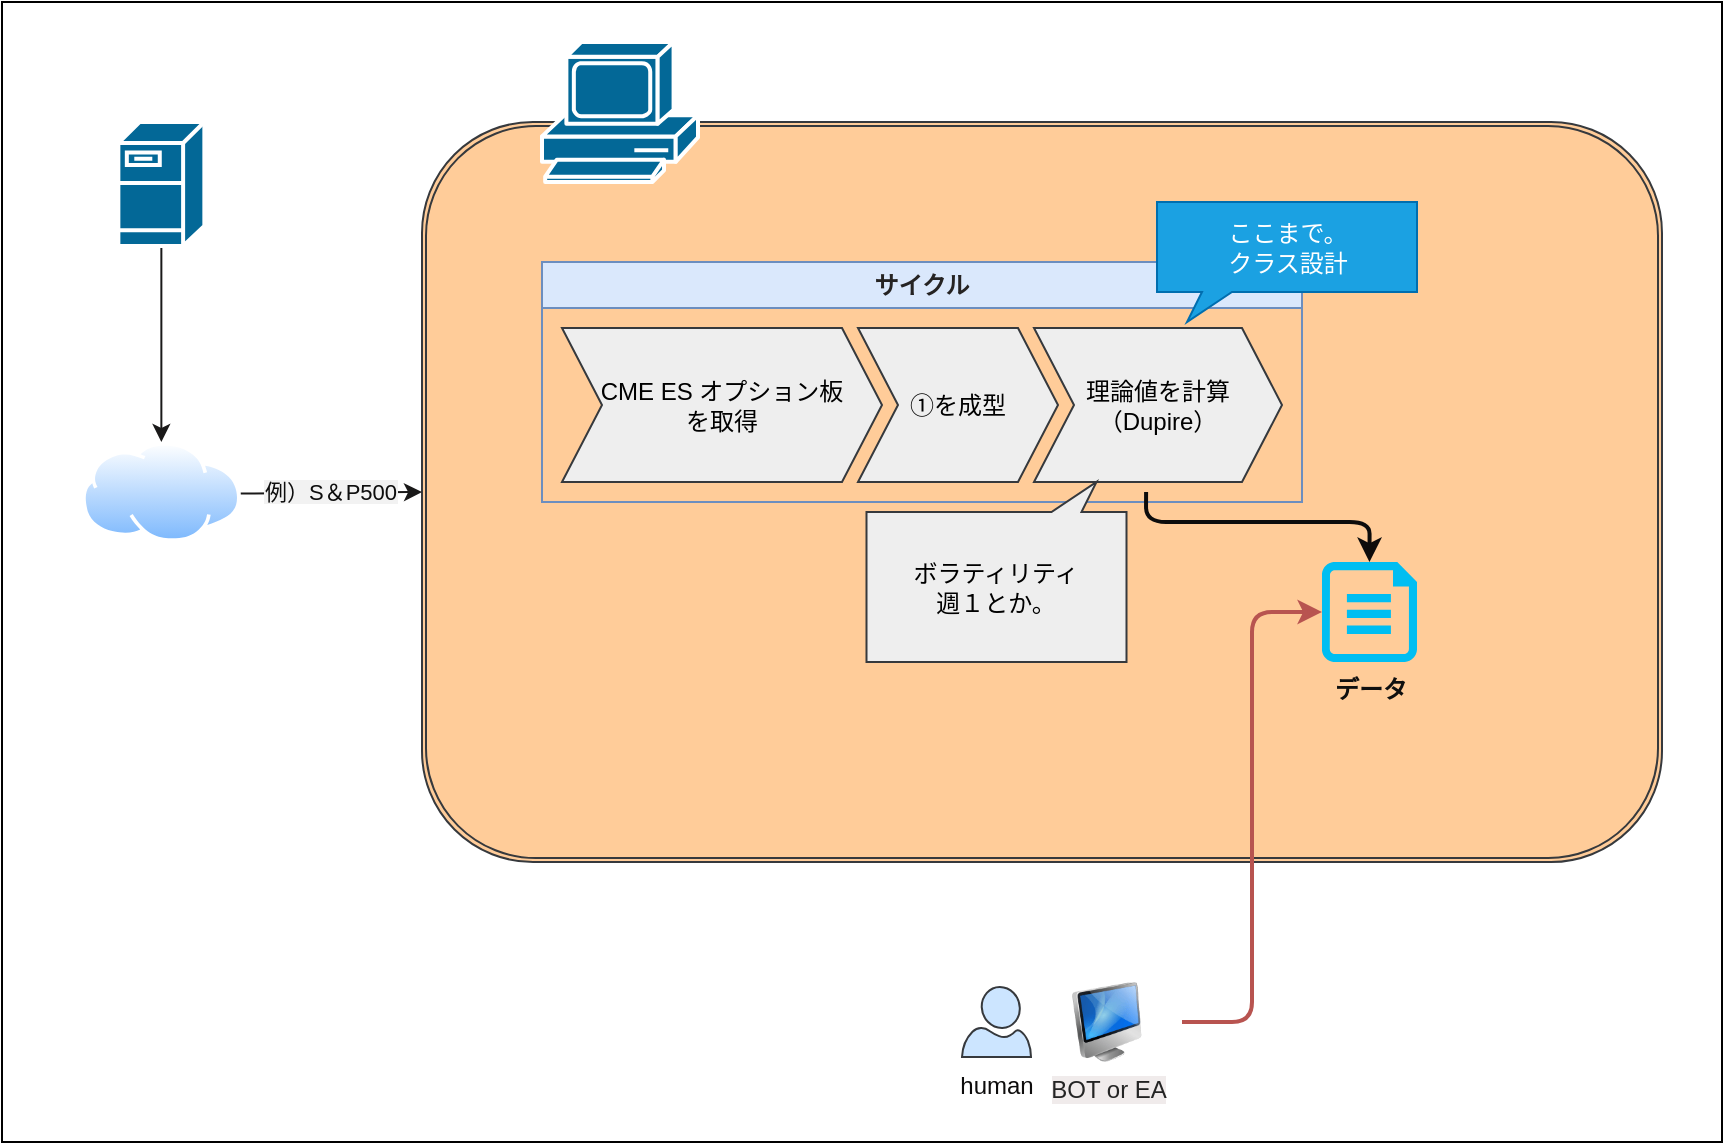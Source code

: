 <mxfile>
    <diagram id="IdgnXEe-6lJD7oLkzVtX" name="ページ1">
        <mxGraphModel dx="933" dy="523" grid="1" gridSize="10" guides="1" tooltips="1" connect="1" arrows="1" fold="1" page="1" pageScale="1" pageWidth="1169" pageHeight="827" math="0" shadow="0">
            <root>
                <mxCell id="0"/>
                <mxCell id="1" parent="0"/>
                <mxCell id="29" value="" style="rounded=0;whiteSpace=wrap;html=1;" vertex="1" parent="1">
                    <mxGeometry x="70" y="80" width="860" height="570" as="geometry"/>
                </mxCell>
                <mxCell id="8" style="edgeStyle=none;html=1;strokeColor=#1a1919;" parent="1" source="3" target="4" edge="1">
                    <mxGeometry relative="1" as="geometry"/>
                </mxCell>
                <mxCell id="5" value="" style="shape=ext;double=1;rounded=1;whiteSpace=wrap;html=1;fillColor=#ffcc99;strokeColor=#36393d;" parent="1" vertex="1">
                    <mxGeometry x="280" y="140" width="620" height="370" as="geometry"/>
                </mxCell>
                <mxCell id="2" value="" style="shape=mxgraph.cisco.computers_and_peripherals.pc;sketch=0;html=1;pointerEvents=1;dashed=0;fillColor=#036897;strokeColor=#ffffff;strokeWidth=2;verticalLabelPosition=bottom;verticalAlign=top;align=center;outlineConnect=0;" parent="1" vertex="1">
                    <mxGeometry x="340" y="100" width="78" height="70" as="geometry"/>
                </mxCell>
                <mxCell id="3" value="&lt;div style=&quot;text-align: left; line-height: 100%;&quot;&gt;&lt;b style=&quot;background-color: initial;&quot;&gt;yfinance&lt;/b&gt;&lt;/div&gt;" style="shape=mxgraph.cisco.servers.fileserver;sketch=0;html=1;pointerEvents=1;dashed=0;fillColor=#036897;strokeColor=#ffffff;strokeWidth=2;verticalLabelPosition=bottom;verticalAlign=top;align=center;outlineConnect=0;fontColor=none;noLabel=1;" parent="1" vertex="1">
                    <mxGeometry x="128.18" y="140" width="43" height="62" as="geometry"/>
                </mxCell>
                <mxCell id="9" value="&lt;font style=&quot;background-color: rgb(242, 242, 242);&quot; color=&quot;#0d0d0d&quot;&gt;例）S＆P500&lt;/font&gt;" style="edgeStyle=none;html=1;entryX=0;entryY=0.5;entryDx=0;entryDy=0;strokeColor=#1a1919;" parent="1" source="4" target="5" edge="1">
                    <mxGeometry x="-0.006" relative="1" as="geometry">
                        <mxPoint as="offset"/>
                    </mxGeometry>
                </mxCell>
                <mxCell id="4" value="" style="aspect=fixed;perimeter=ellipsePerimeter;html=1;align=center;shadow=0;dashed=0;spacingTop=3;image;image=img/lib/active_directory/internet_cloud.svg;" parent="1" vertex="1">
                    <mxGeometry x="110" y="300" width="79.37" height="50" as="geometry"/>
                </mxCell>
                <mxCell id="10" value="&lt;font color=&quot;#252323&quot;&gt;サイクル&lt;/font&gt;" style="swimlane;childLayout=stackLayout;horizontal=1;fillColor=#dae8fc;horizontalStack=1;resizeParent=1;resizeParentMax=0;resizeLast=0;collapsible=0;strokeColor=#6c8ebf;stackBorder=10;stackSpacing=-12;resizable=1;align=center;points=[];whiteSpace=wrap;html=1;" parent="1" vertex="1">
                    <mxGeometry x="340" y="210" width="380" height="120" as="geometry"/>
                </mxCell>
                <mxCell id="11" value="CME ES オプション板&lt;br&gt;を取得" style="shape=step;perimeter=stepPerimeter;fixedSize=1;points=[];whiteSpace=wrap;html=1;fillColor=#eeeeee;strokeColor=#36393d;fontColor=#000000;" parent="10" vertex="1">
                    <mxGeometry x="10" y="33" width="160" height="77" as="geometry"/>
                </mxCell>
                <mxCell id="12" value="①を成型" style="shape=step;perimeter=stepPerimeter;fixedSize=1;points=[];whiteSpace=wrap;html=1;fillColor=#eeeeee;strokeColor=#36393d;fontColor=#000000;" parent="10" vertex="1">
                    <mxGeometry x="158" y="33" width="100" height="77" as="geometry"/>
                </mxCell>
                <mxCell id="13" value="理論値を計算&lt;br&gt;（Dupire）" style="shape=step;perimeter=stepPerimeter;fixedSize=1;points=[];whiteSpace=wrap;html=1;fillColor=#eeeeee;strokeColor=#36393d;fontColor=#000000;" parent="10" vertex="1">
                    <mxGeometry x="246" y="33" width="124" height="77" as="geometry"/>
                </mxCell>
                <mxCell id="20" value="&lt;font&gt;ボラティリティ&lt;br&gt;週１とか。&lt;br&gt;&lt;/font&gt;" style="whiteSpace=wrap;html=1;shape=mxgraph.basic.rectCallout;dx=30;dy=15;boundedLbl=1;direction=west;fillColor=#eeeeee;strokeColor=#36393d;fontColor=#000000;" parent="1" vertex="1">
                    <mxGeometry x="502.25" y="320" width="130" height="90" as="geometry"/>
                </mxCell>
                <mxCell id="21" value="&lt;font color=&quot;#0f0f0f&quot;&gt;&lt;b&gt;データ&lt;/b&gt;&lt;/font&gt;" style="verticalLabelPosition=bottom;html=1;verticalAlign=top;align=center;strokeColor=none;fillColor=#00BEF2;shape=mxgraph.azure.cloud_services_configuration_file;pointerEvents=1;fontColor=#FFFFFF;" parent="1" vertex="1">
                    <mxGeometry x="730" y="360" width="47.5" height="50" as="geometry"/>
                </mxCell>
                <mxCell id="22" style="edgeStyle=orthogonalEdgeStyle;html=1;fontColor=#0f0f0f;entryX=0.5;entryY=0;entryDx=0;entryDy=0;entryPerimeter=0;exitX=0.452;exitY=1.065;exitDx=0;exitDy=0;exitPerimeter=0;strokeColor=#0d0c0c;strokeWidth=2;" parent="1" source="13" target="21" edge="1">
                    <mxGeometry relative="1" as="geometry">
                        <Array as="points">
                            <mxPoint x="642" y="340"/>
                            <mxPoint x="754" y="340"/>
                        </Array>
                    </mxGeometry>
                </mxCell>
                <mxCell id="24" style="edgeStyle=orthogonalEdgeStyle;html=1;strokeColor=#b85450;strokeWidth=2;fontColor=#f4f0f0;entryX=0;entryY=0.5;entryDx=0;entryDy=0;entryPerimeter=0;fillColor=#f8cecc;" parent="1" source="23" target="21" edge="1">
                    <mxGeometry relative="1" as="geometry"/>
                </mxCell>
                <mxCell id="23" value="&lt;font&gt;&lt;span style=&quot;background-color: rgb(240, 235, 235);&quot;&gt;BOT or EA&lt;/span&gt;&lt;br&gt;&lt;/font&gt;" style="image;html=1;image=img/lib/clip_art/computers/iMac_128x128.png;fillColor=#f9f7ed;strokeColor=#36393d;fontColor=#242424;" parent="1" vertex="1">
                    <mxGeometry x="585" y="570" width="75" height="40" as="geometry"/>
                </mxCell>
                <mxCell id="26" value="&lt;font color=&quot;#0d0c0c&quot;&gt;human&lt;/font&gt;" style="verticalLabelPosition=bottom;html=1;verticalAlign=top;align=center;strokeColor=#36393d;fillColor=#cce5ff;shape=mxgraph.azure.user;" parent="1" vertex="1">
                    <mxGeometry x="550" y="572.5" width="34.5" height="35" as="geometry"/>
                </mxCell>
                <mxCell id="28" value="&lt;font color=&quot;#ffffff&quot;&gt;ここまで。&lt;br&gt;クラス設計&lt;br&gt;&lt;/font&gt;" style="whiteSpace=wrap;html=1;shape=mxgraph.basic.rectCallout;dx=30;dy=15;boundedLbl=1;direction=east;fillColor=#1ba1e2;strokeColor=#006EAF;fontColor=#ffffff;" parent="1" vertex="1">
                    <mxGeometry x="647.5" y="180" width="130" height="60" as="geometry"/>
                </mxCell>
            </root>
        </mxGraphModel>
    </diagram>
</mxfile>